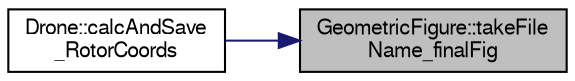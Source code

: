 digraph "GeometricFigure::takeFileName_finalFig"
{
 // LATEX_PDF_SIZE
  edge [fontname="FreeSans",fontsize="10",labelfontname="FreeSans",labelfontsize="10"];
  node [fontname="FreeSans",fontsize="10",shape=record];
  rankdir="RL";
  Node1 [label="GeometricFigure::takeFile\lName_finalFig",height=0.2,width=0.4,color="black", fillcolor="grey75", style="filled", fontcolor="black",tooltip="Funkcja zwraca zapisaną nazwe pliku finalnego/właściwego obiektu."];
  Node1 -> Node2 [dir="back",color="midnightblue",fontsize="10",style="solid",fontname="FreeSans"];
  Node2 [label="Drone::calcAndSave\l_RotorCoords",height=0.2,width=0.4,color="black", fillcolor="white", style="filled",URL="$a00072.html#a1066d32282694e4f58db5dfe3ad03ba1",tooltip="Funkcja oblicza i zapisuje współrzędne globalne rotora do plików."];
}
